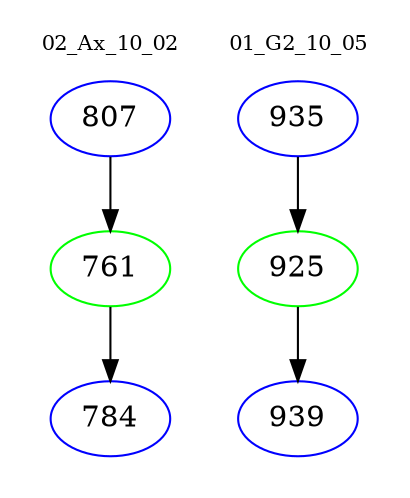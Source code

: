 digraph{
subgraph cluster_0 {
color = white
label = "02_Ax_10_02";
fontsize=10;
T0_807 [label="807", color="blue"]
T0_807 -> T0_761 [color="black"]
T0_761 [label="761", color="green"]
T0_761 -> T0_784 [color="black"]
T0_784 [label="784", color="blue"]
}
subgraph cluster_1 {
color = white
label = "01_G2_10_05";
fontsize=10;
T1_935 [label="935", color="blue"]
T1_935 -> T1_925 [color="black"]
T1_925 [label="925", color="green"]
T1_925 -> T1_939 [color="black"]
T1_939 [label="939", color="blue"]
}
}
